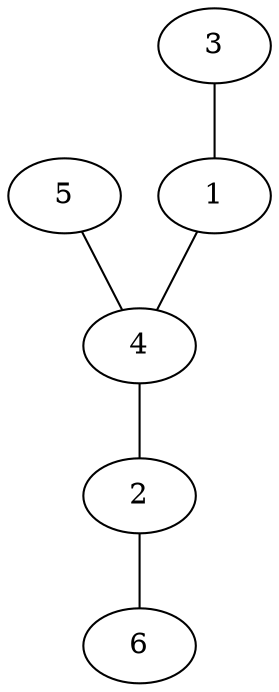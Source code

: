graph BT7 {

   graph [ code="1,4,4,2"];


1[label="1"];
2[label="2"];
3[label="3"];
4[label="4"];
5[label="5"];
6[label="6"];

1--4;
2--6;
3--1;
4--2;
5--4;


}